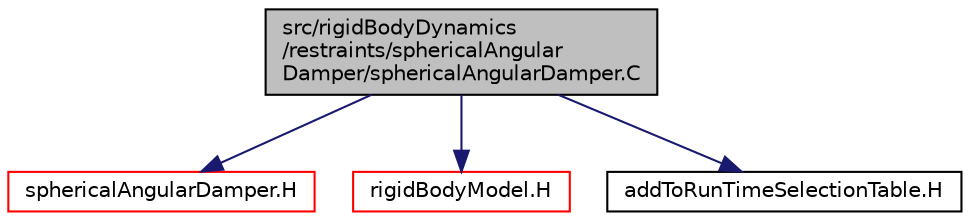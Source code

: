 digraph "src/rigidBodyDynamics/restraints/sphericalAngularDamper/sphericalAngularDamper.C"
{
  bgcolor="transparent";
  edge [fontname="Helvetica",fontsize="10",labelfontname="Helvetica",labelfontsize="10"];
  node [fontname="Helvetica",fontsize="10",shape=record];
  Node0 [label="src/rigidBodyDynamics\l/restraints/sphericalAngular\lDamper/sphericalAngularDamper.C",height=0.2,width=0.4,color="black", fillcolor="grey75", style="filled", fontcolor="black"];
  Node0 -> Node1 [color="midnightblue",fontsize="10",style="solid",fontname="Helvetica"];
  Node1 [label="sphericalAngularDamper.H",height=0.2,width=0.4,color="red",URL="$a42011.html"];
  Node0 -> Node120 [color="midnightblue",fontsize="10",style="solid",fontname="Helvetica"];
  Node120 [label="rigidBodyModel.H",height=0.2,width=0.4,color="red",URL="$a14774.html"];
  Node0 -> Node161 [color="midnightblue",fontsize="10",style="solid",fontname="Helvetica"];
  Node161 [label="addToRunTimeSelectionTable.H",height=0.2,width=0.4,color="black",URL="$a09989.html",tooltip="Macros for easy insertion into run-time selection tables. "];
}
